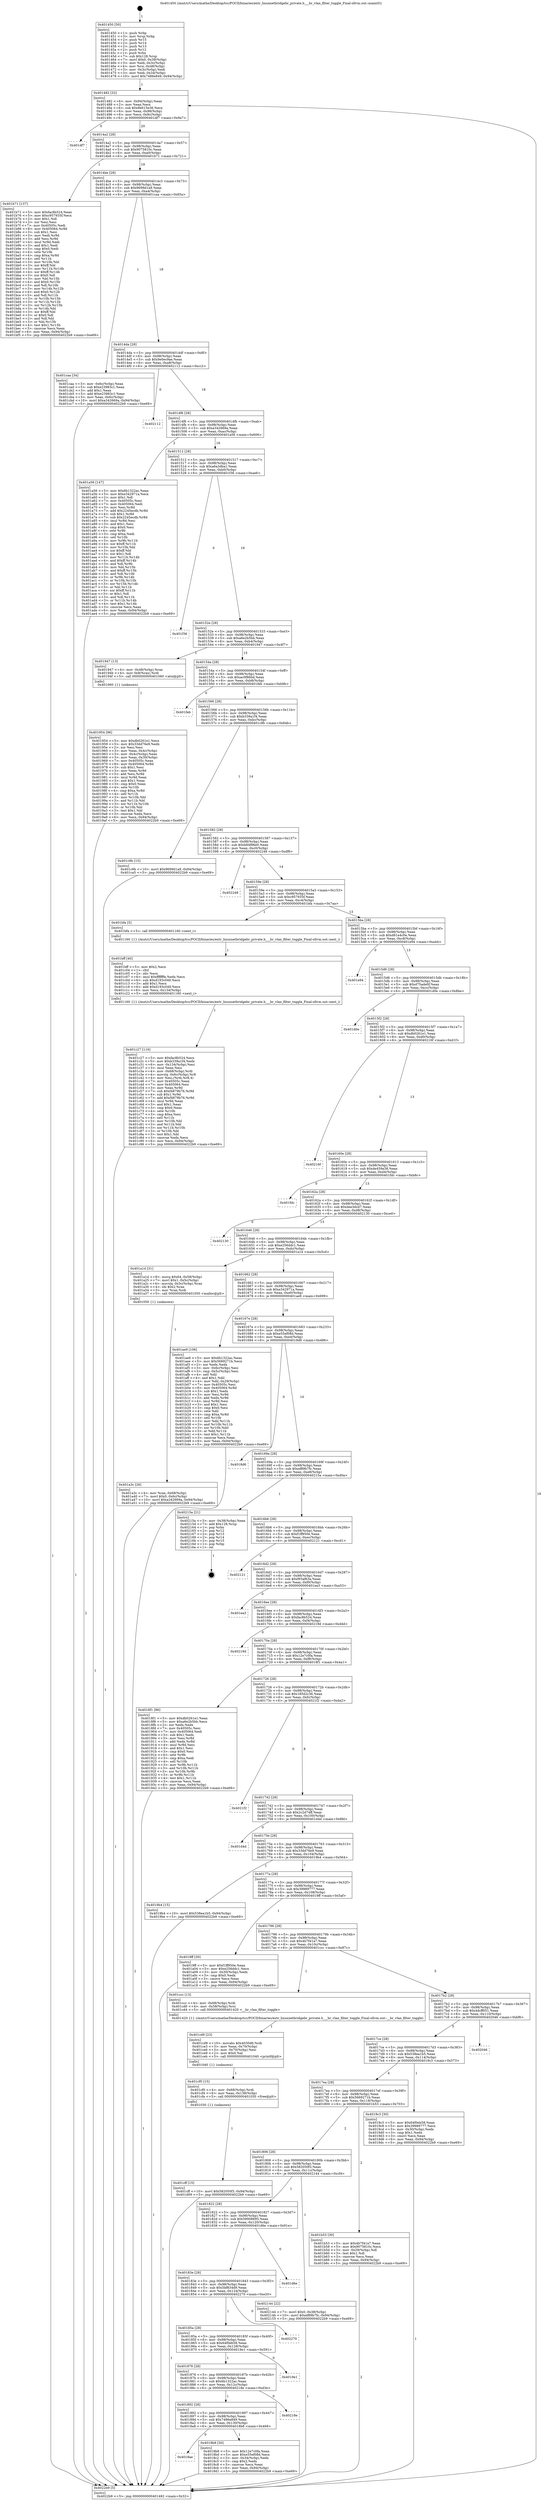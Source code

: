 digraph "0x401450" {
  label = "0x401450 (/mnt/c/Users/mathe/Desktop/tcc/POCII/binaries/extr_linuxnetbridgebr_private.h___br_vlan_filter_toggle_Final-ollvm.out::main(0))"
  labelloc = "t"
  node[shape=record]

  Entry [label="",width=0.3,height=0.3,shape=circle,fillcolor=black,style=filled]
  "0x401482" [label="{
     0x401482 [32]\l
     | [instrs]\l
     &nbsp;&nbsp;0x401482 \<+6\>: mov -0x94(%rbp),%eax\l
     &nbsp;&nbsp;0x401488 \<+2\>: mov %eax,%ecx\l
     &nbsp;&nbsp;0x40148a \<+6\>: sub $0x8b615e36,%ecx\l
     &nbsp;&nbsp;0x401490 \<+6\>: mov %eax,-0x98(%rbp)\l
     &nbsp;&nbsp;0x401496 \<+6\>: mov %ecx,-0x9c(%rbp)\l
     &nbsp;&nbsp;0x40149c \<+6\>: je 0000000000401df7 \<main+0x9a7\>\l
  }"]
  "0x401df7" [label="{
     0x401df7\l
  }", style=dashed]
  "0x4014a2" [label="{
     0x4014a2 [28]\l
     | [instrs]\l
     &nbsp;&nbsp;0x4014a2 \<+5\>: jmp 00000000004014a7 \<main+0x57\>\l
     &nbsp;&nbsp;0x4014a7 \<+6\>: mov -0x98(%rbp),%eax\l
     &nbsp;&nbsp;0x4014ad \<+5\>: sub $0x9075810c,%eax\l
     &nbsp;&nbsp;0x4014b2 \<+6\>: mov %eax,-0xa0(%rbp)\l
     &nbsp;&nbsp;0x4014b8 \<+6\>: je 0000000000401b71 \<main+0x721\>\l
  }"]
  Exit [label="",width=0.3,height=0.3,shape=circle,fillcolor=black,style=filled,peripheries=2]
  "0x401b71" [label="{
     0x401b71 [137]\l
     | [instrs]\l
     &nbsp;&nbsp;0x401b71 \<+5\>: mov $0xfac8b524,%eax\l
     &nbsp;&nbsp;0x401b76 \<+5\>: mov $0xc957935f,%ecx\l
     &nbsp;&nbsp;0x401b7b \<+2\>: mov $0x1,%dl\l
     &nbsp;&nbsp;0x401b7d \<+2\>: xor %esi,%esi\l
     &nbsp;&nbsp;0x401b7f \<+7\>: mov 0x40505c,%edi\l
     &nbsp;&nbsp;0x401b86 \<+8\>: mov 0x405064,%r8d\l
     &nbsp;&nbsp;0x401b8e \<+3\>: sub $0x1,%esi\l
     &nbsp;&nbsp;0x401b91 \<+3\>: mov %edi,%r9d\l
     &nbsp;&nbsp;0x401b94 \<+3\>: add %esi,%r9d\l
     &nbsp;&nbsp;0x401b97 \<+4\>: imul %r9d,%edi\l
     &nbsp;&nbsp;0x401b9b \<+3\>: and $0x1,%edi\l
     &nbsp;&nbsp;0x401b9e \<+3\>: cmp $0x0,%edi\l
     &nbsp;&nbsp;0x401ba1 \<+4\>: sete %r10b\l
     &nbsp;&nbsp;0x401ba5 \<+4\>: cmp $0xa,%r8d\l
     &nbsp;&nbsp;0x401ba9 \<+4\>: setl %r11b\l
     &nbsp;&nbsp;0x401bad \<+3\>: mov %r10b,%bl\l
     &nbsp;&nbsp;0x401bb0 \<+3\>: xor $0xff,%bl\l
     &nbsp;&nbsp;0x401bb3 \<+3\>: mov %r11b,%r14b\l
     &nbsp;&nbsp;0x401bb6 \<+4\>: xor $0xff,%r14b\l
     &nbsp;&nbsp;0x401bba \<+3\>: xor $0x0,%dl\l
     &nbsp;&nbsp;0x401bbd \<+3\>: mov %bl,%r15b\l
     &nbsp;&nbsp;0x401bc0 \<+4\>: and $0x0,%r15b\l
     &nbsp;&nbsp;0x401bc4 \<+3\>: and %dl,%r10b\l
     &nbsp;&nbsp;0x401bc7 \<+3\>: mov %r14b,%r12b\l
     &nbsp;&nbsp;0x401bca \<+4\>: and $0x0,%r12b\l
     &nbsp;&nbsp;0x401bce \<+3\>: and %dl,%r11b\l
     &nbsp;&nbsp;0x401bd1 \<+3\>: or %r10b,%r15b\l
     &nbsp;&nbsp;0x401bd4 \<+3\>: or %r11b,%r12b\l
     &nbsp;&nbsp;0x401bd7 \<+3\>: xor %r12b,%r15b\l
     &nbsp;&nbsp;0x401bda \<+3\>: or %r14b,%bl\l
     &nbsp;&nbsp;0x401bdd \<+3\>: xor $0xff,%bl\l
     &nbsp;&nbsp;0x401be0 \<+3\>: or $0x0,%dl\l
     &nbsp;&nbsp;0x401be3 \<+2\>: and %dl,%bl\l
     &nbsp;&nbsp;0x401be5 \<+3\>: or %bl,%r15b\l
     &nbsp;&nbsp;0x401be8 \<+4\>: test $0x1,%r15b\l
     &nbsp;&nbsp;0x401bec \<+3\>: cmovne %ecx,%eax\l
     &nbsp;&nbsp;0x401bef \<+6\>: mov %eax,-0x94(%rbp)\l
     &nbsp;&nbsp;0x401bf5 \<+5\>: jmp 00000000004022b9 \<main+0xe69\>\l
  }"]
  "0x4014be" [label="{
     0x4014be [28]\l
     | [instrs]\l
     &nbsp;&nbsp;0x4014be \<+5\>: jmp 00000000004014c3 \<main+0x73\>\l
     &nbsp;&nbsp;0x4014c3 \<+6\>: mov -0x98(%rbp),%eax\l
     &nbsp;&nbsp;0x4014c9 \<+5\>: sub $0x9699d1a9,%eax\l
     &nbsp;&nbsp;0x4014ce \<+6\>: mov %eax,-0xa4(%rbp)\l
     &nbsp;&nbsp;0x4014d4 \<+6\>: je 0000000000401caa \<main+0x85a\>\l
  }"]
  "0x401cff" [label="{
     0x401cff [15]\l
     | [instrs]\l
     &nbsp;&nbsp;0x401cff \<+10\>: movl $0x582050f3,-0x94(%rbp)\l
     &nbsp;&nbsp;0x401d09 \<+5\>: jmp 00000000004022b9 \<main+0xe69\>\l
  }"]
  "0x401caa" [label="{
     0x401caa [34]\l
     | [instrs]\l
     &nbsp;&nbsp;0x401caa \<+3\>: mov -0x6c(%rbp),%eax\l
     &nbsp;&nbsp;0x401cad \<+5\>: sub $0xe23983c1,%eax\l
     &nbsp;&nbsp;0x401cb2 \<+3\>: add $0x1,%eax\l
     &nbsp;&nbsp;0x401cb5 \<+5\>: add $0xe23983c1,%eax\l
     &nbsp;&nbsp;0x401cba \<+3\>: mov %eax,-0x6c(%rbp)\l
     &nbsp;&nbsp;0x401cbd \<+10\>: movl $0xa342669a,-0x94(%rbp)\l
     &nbsp;&nbsp;0x401cc7 \<+5\>: jmp 00000000004022b9 \<main+0xe69\>\l
  }"]
  "0x4014da" [label="{
     0x4014da [28]\l
     | [instrs]\l
     &nbsp;&nbsp;0x4014da \<+5\>: jmp 00000000004014df \<main+0x8f\>\l
     &nbsp;&nbsp;0x4014df \<+6\>: mov -0x98(%rbp),%eax\l
     &nbsp;&nbsp;0x4014e5 \<+5\>: sub $0x9e0ec9ae,%eax\l
     &nbsp;&nbsp;0x4014ea \<+6\>: mov %eax,-0xa8(%rbp)\l
     &nbsp;&nbsp;0x4014f0 \<+6\>: je 0000000000402112 \<main+0xcc2\>\l
  }"]
  "0x401cf0" [label="{
     0x401cf0 [15]\l
     | [instrs]\l
     &nbsp;&nbsp;0x401cf0 \<+4\>: mov -0x68(%rbp),%rdi\l
     &nbsp;&nbsp;0x401cf4 \<+6\>: mov %eax,-0x138(%rbp)\l
     &nbsp;&nbsp;0x401cfa \<+5\>: call 0000000000401030 \<free@plt\>\l
     | [calls]\l
     &nbsp;&nbsp;0x401030 \{1\} (unknown)\l
  }"]
  "0x402112" [label="{
     0x402112\l
  }", style=dashed]
  "0x4014f6" [label="{
     0x4014f6 [28]\l
     | [instrs]\l
     &nbsp;&nbsp;0x4014f6 \<+5\>: jmp 00000000004014fb \<main+0xab\>\l
     &nbsp;&nbsp;0x4014fb \<+6\>: mov -0x98(%rbp),%eax\l
     &nbsp;&nbsp;0x401501 \<+5\>: sub $0xa342669a,%eax\l
     &nbsp;&nbsp;0x401506 \<+6\>: mov %eax,-0xac(%rbp)\l
     &nbsp;&nbsp;0x40150c \<+6\>: je 0000000000401a56 \<main+0x606\>\l
  }"]
  "0x401cd9" [label="{
     0x401cd9 [23]\l
     | [instrs]\l
     &nbsp;&nbsp;0x401cd9 \<+10\>: movabs $0x4030d6,%rdi\l
     &nbsp;&nbsp;0x401ce3 \<+3\>: mov %eax,-0x70(%rbp)\l
     &nbsp;&nbsp;0x401ce6 \<+3\>: mov -0x70(%rbp),%esi\l
     &nbsp;&nbsp;0x401ce9 \<+2\>: mov $0x0,%al\l
     &nbsp;&nbsp;0x401ceb \<+5\>: call 0000000000401040 \<printf@plt\>\l
     | [calls]\l
     &nbsp;&nbsp;0x401040 \{1\} (unknown)\l
  }"]
  "0x401a56" [label="{
     0x401a56 [147]\l
     | [instrs]\l
     &nbsp;&nbsp;0x401a56 \<+5\>: mov $0x6b1322ac,%eax\l
     &nbsp;&nbsp;0x401a5b \<+5\>: mov $0xe342971a,%ecx\l
     &nbsp;&nbsp;0x401a60 \<+2\>: mov $0x1,%dl\l
     &nbsp;&nbsp;0x401a62 \<+7\>: mov 0x40505c,%esi\l
     &nbsp;&nbsp;0x401a69 \<+7\>: mov 0x405064,%edi\l
     &nbsp;&nbsp;0x401a70 \<+3\>: mov %esi,%r8d\l
     &nbsp;&nbsp;0x401a73 \<+7\>: add $0x2245ecdb,%r8d\l
     &nbsp;&nbsp;0x401a7a \<+4\>: sub $0x1,%r8d\l
     &nbsp;&nbsp;0x401a7e \<+7\>: sub $0x2245ecdb,%r8d\l
     &nbsp;&nbsp;0x401a85 \<+4\>: imul %r8d,%esi\l
     &nbsp;&nbsp;0x401a89 \<+3\>: and $0x1,%esi\l
     &nbsp;&nbsp;0x401a8c \<+3\>: cmp $0x0,%esi\l
     &nbsp;&nbsp;0x401a8f \<+4\>: sete %r9b\l
     &nbsp;&nbsp;0x401a93 \<+3\>: cmp $0xa,%edi\l
     &nbsp;&nbsp;0x401a96 \<+4\>: setl %r10b\l
     &nbsp;&nbsp;0x401a9a \<+3\>: mov %r9b,%r11b\l
     &nbsp;&nbsp;0x401a9d \<+4\>: xor $0xff,%r11b\l
     &nbsp;&nbsp;0x401aa1 \<+3\>: mov %r10b,%bl\l
     &nbsp;&nbsp;0x401aa4 \<+3\>: xor $0xff,%bl\l
     &nbsp;&nbsp;0x401aa7 \<+3\>: xor $0x1,%dl\l
     &nbsp;&nbsp;0x401aaa \<+3\>: mov %r11b,%r14b\l
     &nbsp;&nbsp;0x401aad \<+4\>: and $0xff,%r14b\l
     &nbsp;&nbsp;0x401ab1 \<+3\>: and %dl,%r9b\l
     &nbsp;&nbsp;0x401ab4 \<+3\>: mov %bl,%r15b\l
     &nbsp;&nbsp;0x401ab7 \<+4\>: and $0xff,%r15b\l
     &nbsp;&nbsp;0x401abb \<+3\>: and %dl,%r10b\l
     &nbsp;&nbsp;0x401abe \<+3\>: or %r9b,%r14b\l
     &nbsp;&nbsp;0x401ac1 \<+3\>: or %r10b,%r15b\l
     &nbsp;&nbsp;0x401ac4 \<+3\>: xor %r15b,%r14b\l
     &nbsp;&nbsp;0x401ac7 \<+3\>: or %bl,%r11b\l
     &nbsp;&nbsp;0x401aca \<+4\>: xor $0xff,%r11b\l
     &nbsp;&nbsp;0x401ace \<+3\>: or $0x1,%dl\l
     &nbsp;&nbsp;0x401ad1 \<+3\>: and %dl,%r11b\l
     &nbsp;&nbsp;0x401ad4 \<+3\>: or %r11b,%r14b\l
     &nbsp;&nbsp;0x401ad7 \<+4\>: test $0x1,%r14b\l
     &nbsp;&nbsp;0x401adb \<+3\>: cmovne %ecx,%eax\l
     &nbsp;&nbsp;0x401ade \<+6\>: mov %eax,-0x94(%rbp)\l
     &nbsp;&nbsp;0x401ae4 \<+5\>: jmp 00000000004022b9 \<main+0xe69\>\l
  }"]
  "0x401512" [label="{
     0x401512 [28]\l
     | [instrs]\l
     &nbsp;&nbsp;0x401512 \<+5\>: jmp 0000000000401517 \<main+0xc7\>\l
     &nbsp;&nbsp;0x401517 \<+6\>: mov -0x98(%rbp),%eax\l
     &nbsp;&nbsp;0x40151d \<+5\>: sub $0xa6a3dba1,%eax\l
     &nbsp;&nbsp;0x401522 \<+6\>: mov %eax,-0xb0(%rbp)\l
     &nbsp;&nbsp;0x401528 \<+6\>: je 0000000000401f36 \<main+0xae6\>\l
  }"]
  "0x401c27" [label="{
     0x401c27 [116]\l
     | [instrs]\l
     &nbsp;&nbsp;0x401c27 \<+5\>: mov $0xfac8b524,%ecx\l
     &nbsp;&nbsp;0x401c2c \<+5\>: mov $0xb339a1f4,%edx\l
     &nbsp;&nbsp;0x401c31 \<+6\>: mov -0x134(%rbp),%esi\l
     &nbsp;&nbsp;0x401c37 \<+3\>: imul %eax,%esi\l
     &nbsp;&nbsp;0x401c3a \<+4\>: mov -0x68(%rbp),%rdi\l
     &nbsp;&nbsp;0x401c3e \<+4\>: movslq -0x6c(%rbp),%r8\l
     &nbsp;&nbsp;0x401c42 \<+4\>: mov %esi,(%rdi,%r8,4)\l
     &nbsp;&nbsp;0x401c46 \<+7\>: mov 0x40505c,%eax\l
     &nbsp;&nbsp;0x401c4d \<+7\>: mov 0x405064,%esi\l
     &nbsp;&nbsp;0x401c54 \<+3\>: mov %eax,%r9d\l
     &nbsp;&nbsp;0x401c57 \<+7\>: sub $0xf4879b76,%r9d\l
     &nbsp;&nbsp;0x401c5e \<+4\>: sub $0x1,%r9d\l
     &nbsp;&nbsp;0x401c62 \<+7\>: add $0xf4879b76,%r9d\l
     &nbsp;&nbsp;0x401c69 \<+4\>: imul %r9d,%eax\l
     &nbsp;&nbsp;0x401c6d \<+3\>: and $0x1,%eax\l
     &nbsp;&nbsp;0x401c70 \<+3\>: cmp $0x0,%eax\l
     &nbsp;&nbsp;0x401c73 \<+4\>: sete %r10b\l
     &nbsp;&nbsp;0x401c77 \<+3\>: cmp $0xa,%esi\l
     &nbsp;&nbsp;0x401c7a \<+4\>: setl %r11b\l
     &nbsp;&nbsp;0x401c7e \<+3\>: mov %r10b,%bl\l
     &nbsp;&nbsp;0x401c81 \<+3\>: and %r11b,%bl\l
     &nbsp;&nbsp;0x401c84 \<+3\>: xor %r11b,%r10b\l
     &nbsp;&nbsp;0x401c87 \<+3\>: or %r10b,%bl\l
     &nbsp;&nbsp;0x401c8a \<+3\>: test $0x1,%bl\l
     &nbsp;&nbsp;0x401c8d \<+3\>: cmovne %edx,%ecx\l
     &nbsp;&nbsp;0x401c90 \<+6\>: mov %ecx,-0x94(%rbp)\l
     &nbsp;&nbsp;0x401c96 \<+5\>: jmp 00000000004022b9 \<main+0xe69\>\l
  }"]
  "0x401f36" [label="{
     0x401f36\l
  }", style=dashed]
  "0x40152e" [label="{
     0x40152e [28]\l
     | [instrs]\l
     &nbsp;&nbsp;0x40152e \<+5\>: jmp 0000000000401533 \<main+0xe3\>\l
     &nbsp;&nbsp;0x401533 \<+6\>: mov -0x98(%rbp),%eax\l
     &nbsp;&nbsp;0x401539 \<+5\>: sub $0xa6e2b5bb,%eax\l
     &nbsp;&nbsp;0x40153e \<+6\>: mov %eax,-0xb4(%rbp)\l
     &nbsp;&nbsp;0x401544 \<+6\>: je 0000000000401947 \<main+0x4f7\>\l
  }"]
  "0x401bff" [label="{
     0x401bff [40]\l
     | [instrs]\l
     &nbsp;&nbsp;0x401bff \<+5\>: mov $0x2,%ecx\l
     &nbsp;&nbsp;0x401c04 \<+1\>: cltd\l
     &nbsp;&nbsp;0x401c05 \<+2\>: idiv %ecx\l
     &nbsp;&nbsp;0x401c07 \<+6\>: imul $0xfffffffe,%edx,%ecx\l
     &nbsp;&nbsp;0x401c0d \<+6\>: sub $0xd193c049,%ecx\l
     &nbsp;&nbsp;0x401c13 \<+3\>: add $0x1,%ecx\l
     &nbsp;&nbsp;0x401c16 \<+6\>: add $0xd193c049,%ecx\l
     &nbsp;&nbsp;0x401c1c \<+6\>: mov %ecx,-0x134(%rbp)\l
     &nbsp;&nbsp;0x401c22 \<+5\>: call 0000000000401160 \<next_i\>\l
     | [calls]\l
     &nbsp;&nbsp;0x401160 \{1\} (/mnt/c/Users/mathe/Desktop/tcc/POCII/binaries/extr_linuxnetbridgebr_private.h___br_vlan_filter_toggle_Final-ollvm.out::next_i)\l
  }"]
  "0x401947" [label="{
     0x401947 [13]\l
     | [instrs]\l
     &nbsp;&nbsp;0x401947 \<+4\>: mov -0x48(%rbp),%rax\l
     &nbsp;&nbsp;0x40194b \<+4\>: mov 0x8(%rax),%rdi\l
     &nbsp;&nbsp;0x40194f \<+5\>: call 0000000000401060 \<atoi@plt\>\l
     | [calls]\l
     &nbsp;&nbsp;0x401060 \{1\} (unknown)\l
  }"]
  "0x40154a" [label="{
     0x40154a [28]\l
     | [instrs]\l
     &nbsp;&nbsp;0x40154a \<+5\>: jmp 000000000040154f \<main+0xff\>\l
     &nbsp;&nbsp;0x40154f \<+6\>: mov -0x98(%rbp),%eax\l
     &nbsp;&nbsp;0x401555 \<+5\>: sub $0xac0f86bd,%eax\l
     &nbsp;&nbsp;0x40155a \<+6\>: mov %eax,-0xb8(%rbp)\l
     &nbsp;&nbsp;0x401560 \<+6\>: je 0000000000401feb \<main+0xb9b\>\l
  }"]
  "0x401a3c" [label="{
     0x401a3c [26]\l
     | [instrs]\l
     &nbsp;&nbsp;0x401a3c \<+4\>: mov %rax,-0x68(%rbp)\l
     &nbsp;&nbsp;0x401a40 \<+7\>: movl $0x0,-0x6c(%rbp)\l
     &nbsp;&nbsp;0x401a47 \<+10\>: movl $0xa342669a,-0x94(%rbp)\l
     &nbsp;&nbsp;0x401a51 \<+5\>: jmp 00000000004022b9 \<main+0xe69\>\l
  }"]
  "0x401feb" [label="{
     0x401feb\l
  }", style=dashed]
  "0x401566" [label="{
     0x401566 [28]\l
     | [instrs]\l
     &nbsp;&nbsp;0x401566 \<+5\>: jmp 000000000040156b \<main+0x11b\>\l
     &nbsp;&nbsp;0x40156b \<+6\>: mov -0x98(%rbp),%eax\l
     &nbsp;&nbsp;0x401571 \<+5\>: sub $0xb339a1f4,%eax\l
     &nbsp;&nbsp;0x401576 \<+6\>: mov %eax,-0xbc(%rbp)\l
     &nbsp;&nbsp;0x40157c \<+6\>: je 0000000000401c9b \<main+0x84b\>\l
  }"]
  "0x401954" [label="{
     0x401954 [96]\l
     | [instrs]\l
     &nbsp;&nbsp;0x401954 \<+5\>: mov $0xdb0261e1,%ecx\l
     &nbsp;&nbsp;0x401959 \<+5\>: mov $0x33dd76e9,%edx\l
     &nbsp;&nbsp;0x40195e \<+2\>: xor %esi,%esi\l
     &nbsp;&nbsp;0x401960 \<+3\>: mov %eax,-0x4c(%rbp)\l
     &nbsp;&nbsp;0x401963 \<+3\>: mov -0x4c(%rbp),%eax\l
     &nbsp;&nbsp;0x401966 \<+3\>: mov %eax,-0x30(%rbp)\l
     &nbsp;&nbsp;0x401969 \<+7\>: mov 0x40505c,%eax\l
     &nbsp;&nbsp;0x401970 \<+8\>: mov 0x405064,%r8d\l
     &nbsp;&nbsp;0x401978 \<+3\>: sub $0x1,%esi\l
     &nbsp;&nbsp;0x40197b \<+3\>: mov %eax,%r9d\l
     &nbsp;&nbsp;0x40197e \<+3\>: add %esi,%r9d\l
     &nbsp;&nbsp;0x401981 \<+4\>: imul %r9d,%eax\l
     &nbsp;&nbsp;0x401985 \<+3\>: and $0x1,%eax\l
     &nbsp;&nbsp;0x401988 \<+3\>: cmp $0x0,%eax\l
     &nbsp;&nbsp;0x40198b \<+4\>: sete %r10b\l
     &nbsp;&nbsp;0x40198f \<+4\>: cmp $0xa,%r8d\l
     &nbsp;&nbsp;0x401993 \<+4\>: setl %r11b\l
     &nbsp;&nbsp;0x401997 \<+3\>: mov %r10b,%bl\l
     &nbsp;&nbsp;0x40199a \<+3\>: and %r11b,%bl\l
     &nbsp;&nbsp;0x40199d \<+3\>: xor %r11b,%r10b\l
     &nbsp;&nbsp;0x4019a0 \<+3\>: or %r10b,%bl\l
     &nbsp;&nbsp;0x4019a3 \<+3\>: test $0x1,%bl\l
     &nbsp;&nbsp;0x4019a6 \<+3\>: cmovne %edx,%ecx\l
     &nbsp;&nbsp;0x4019a9 \<+6\>: mov %ecx,-0x94(%rbp)\l
     &nbsp;&nbsp;0x4019af \<+5\>: jmp 00000000004022b9 \<main+0xe69\>\l
  }"]
  "0x401c9b" [label="{
     0x401c9b [15]\l
     | [instrs]\l
     &nbsp;&nbsp;0x401c9b \<+10\>: movl $0x9699d1a9,-0x94(%rbp)\l
     &nbsp;&nbsp;0x401ca5 \<+5\>: jmp 00000000004022b9 \<main+0xe69\>\l
  }"]
  "0x401582" [label="{
     0x401582 [28]\l
     | [instrs]\l
     &nbsp;&nbsp;0x401582 \<+5\>: jmp 0000000000401587 \<main+0x137\>\l
     &nbsp;&nbsp;0x401587 \<+6\>: mov -0x98(%rbp),%eax\l
     &nbsp;&nbsp;0x40158d \<+5\>: sub $0xb84f96e0,%eax\l
     &nbsp;&nbsp;0x401592 \<+6\>: mov %eax,-0xc0(%rbp)\l
     &nbsp;&nbsp;0x401598 \<+6\>: je 0000000000402248 \<main+0xdf8\>\l
  }"]
  "0x401450" [label="{
     0x401450 [50]\l
     | [instrs]\l
     &nbsp;&nbsp;0x401450 \<+1\>: push %rbp\l
     &nbsp;&nbsp;0x401451 \<+3\>: mov %rsp,%rbp\l
     &nbsp;&nbsp;0x401454 \<+2\>: push %r15\l
     &nbsp;&nbsp;0x401456 \<+2\>: push %r14\l
     &nbsp;&nbsp;0x401458 \<+2\>: push %r13\l
     &nbsp;&nbsp;0x40145a \<+2\>: push %r12\l
     &nbsp;&nbsp;0x40145c \<+1\>: push %rbx\l
     &nbsp;&nbsp;0x40145d \<+7\>: sub $0x128,%rsp\l
     &nbsp;&nbsp;0x401464 \<+7\>: movl $0x0,-0x38(%rbp)\l
     &nbsp;&nbsp;0x40146b \<+3\>: mov %edi,-0x3c(%rbp)\l
     &nbsp;&nbsp;0x40146e \<+4\>: mov %rsi,-0x48(%rbp)\l
     &nbsp;&nbsp;0x401472 \<+3\>: mov -0x3c(%rbp),%edi\l
     &nbsp;&nbsp;0x401475 \<+3\>: mov %edi,-0x34(%rbp)\l
     &nbsp;&nbsp;0x401478 \<+10\>: movl $0x7486e849,-0x94(%rbp)\l
  }"]
  "0x402248" [label="{
     0x402248\l
  }", style=dashed]
  "0x40159e" [label="{
     0x40159e [28]\l
     | [instrs]\l
     &nbsp;&nbsp;0x40159e \<+5\>: jmp 00000000004015a3 \<main+0x153\>\l
     &nbsp;&nbsp;0x4015a3 \<+6\>: mov -0x98(%rbp),%eax\l
     &nbsp;&nbsp;0x4015a9 \<+5\>: sub $0xc957935f,%eax\l
     &nbsp;&nbsp;0x4015ae \<+6\>: mov %eax,-0xc4(%rbp)\l
     &nbsp;&nbsp;0x4015b4 \<+6\>: je 0000000000401bfa \<main+0x7aa\>\l
  }"]
  "0x4022b9" [label="{
     0x4022b9 [5]\l
     | [instrs]\l
     &nbsp;&nbsp;0x4022b9 \<+5\>: jmp 0000000000401482 \<main+0x32\>\l
  }"]
  "0x401bfa" [label="{
     0x401bfa [5]\l
     | [instrs]\l
     &nbsp;&nbsp;0x401bfa \<+5\>: call 0000000000401160 \<next_i\>\l
     | [calls]\l
     &nbsp;&nbsp;0x401160 \{1\} (/mnt/c/Users/mathe/Desktop/tcc/POCII/binaries/extr_linuxnetbridgebr_private.h___br_vlan_filter_toggle_Final-ollvm.out::next_i)\l
  }"]
  "0x4015ba" [label="{
     0x4015ba [28]\l
     | [instrs]\l
     &nbsp;&nbsp;0x4015ba \<+5\>: jmp 00000000004015bf \<main+0x16f\>\l
     &nbsp;&nbsp;0x4015bf \<+6\>: mov -0x98(%rbp),%eax\l
     &nbsp;&nbsp;0x4015c5 \<+5\>: sub $0xd61e4c0e,%eax\l
     &nbsp;&nbsp;0x4015ca \<+6\>: mov %eax,-0xc8(%rbp)\l
     &nbsp;&nbsp;0x4015d0 \<+6\>: je 0000000000401e94 \<main+0xa44\>\l
  }"]
  "0x4018ae" [label="{
     0x4018ae\l
  }", style=dashed]
  "0x401e94" [label="{
     0x401e94\l
  }", style=dashed]
  "0x4015d6" [label="{
     0x4015d6 [28]\l
     | [instrs]\l
     &nbsp;&nbsp;0x4015d6 \<+5\>: jmp 00000000004015db \<main+0x18b\>\l
     &nbsp;&nbsp;0x4015db \<+6\>: mov -0x98(%rbp),%eax\l
     &nbsp;&nbsp;0x4015e1 \<+5\>: sub $0xd75ade0f,%eax\l
     &nbsp;&nbsp;0x4015e6 \<+6\>: mov %eax,-0xcc(%rbp)\l
     &nbsp;&nbsp;0x4015ec \<+6\>: je 0000000000401d0e \<main+0x8be\>\l
  }"]
  "0x4018b8" [label="{
     0x4018b8 [30]\l
     | [instrs]\l
     &nbsp;&nbsp;0x4018b8 \<+5\>: mov $0x12e7c0fa,%eax\l
     &nbsp;&nbsp;0x4018bd \<+5\>: mov $0xe55ef08d,%ecx\l
     &nbsp;&nbsp;0x4018c2 \<+3\>: mov -0x34(%rbp),%edx\l
     &nbsp;&nbsp;0x4018c5 \<+3\>: cmp $0x2,%edx\l
     &nbsp;&nbsp;0x4018c8 \<+3\>: cmovne %ecx,%eax\l
     &nbsp;&nbsp;0x4018cb \<+6\>: mov %eax,-0x94(%rbp)\l
     &nbsp;&nbsp;0x4018d1 \<+5\>: jmp 00000000004022b9 \<main+0xe69\>\l
  }"]
  "0x401d0e" [label="{
     0x401d0e\l
  }", style=dashed]
  "0x4015f2" [label="{
     0x4015f2 [28]\l
     | [instrs]\l
     &nbsp;&nbsp;0x4015f2 \<+5\>: jmp 00000000004015f7 \<main+0x1a7\>\l
     &nbsp;&nbsp;0x4015f7 \<+6\>: mov -0x98(%rbp),%eax\l
     &nbsp;&nbsp;0x4015fd \<+5\>: sub $0xdb0261e1,%eax\l
     &nbsp;&nbsp;0x401602 \<+6\>: mov %eax,-0xd0(%rbp)\l
     &nbsp;&nbsp;0x401608 \<+6\>: je 000000000040216f \<main+0xd1f\>\l
  }"]
  "0x401892" [label="{
     0x401892 [28]\l
     | [instrs]\l
     &nbsp;&nbsp;0x401892 \<+5\>: jmp 0000000000401897 \<main+0x447\>\l
     &nbsp;&nbsp;0x401897 \<+6\>: mov -0x98(%rbp),%eax\l
     &nbsp;&nbsp;0x40189d \<+5\>: sub $0x7486e849,%eax\l
     &nbsp;&nbsp;0x4018a2 \<+6\>: mov %eax,-0x130(%rbp)\l
     &nbsp;&nbsp;0x4018a8 \<+6\>: je 00000000004018b8 \<main+0x468\>\l
  }"]
  "0x40216f" [label="{
     0x40216f\l
  }", style=dashed]
  "0x40160e" [label="{
     0x40160e [28]\l
     | [instrs]\l
     &nbsp;&nbsp;0x40160e \<+5\>: jmp 0000000000401613 \<main+0x1c3\>\l
     &nbsp;&nbsp;0x401613 \<+6\>: mov -0x98(%rbp),%eax\l
     &nbsp;&nbsp;0x401619 \<+5\>: sub $0xde459a38,%eax\l
     &nbsp;&nbsp;0x40161e \<+6\>: mov %eax,-0xd4(%rbp)\l
     &nbsp;&nbsp;0x401624 \<+6\>: je 0000000000401fdc \<main+0xb8c\>\l
  }"]
  "0x40218e" [label="{
     0x40218e\l
  }", style=dashed]
  "0x401fdc" [label="{
     0x401fdc\l
  }", style=dashed]
  "0x40162a" [label="{
     0x40162a [28]\l
     | [instrs]\l
     &nbsp;&nbsp;0x40162a \<+5\>: jmp 000000000040162f \<main+0x1df\>\l
     &nbsp;&nbsp;0x40162f \<+6\>: mov -0x98(%rbp),%eax\l
     &nbsp;&nbsp;0x401635 \<+5\>: sub $0xdee3dcd7,%eax\l
     &nbsp;&nbsp;0x40163a \<+6\>: mov %eax,-0xd8(%rbp)\l
     &nbsp;&nbsp;0x401640 \<+6\>: je 0000000000402130 \<main+0xce0\>\l
  }"]
  "0x401876" [label="{
     0x401876 [28]\l
     | [instrs]\l
     &nbsp;&nbsp;0x401876 \<+5\>: jmp 000000000040187b \<main+0x42b\>\l
     &nbsp;&nbsp;0x40187b \<+6\>: mov -0x98(%rbp),%eax\l
     &nbsp;&nbsp;0x401881 \<+5\>: sub $0x6b1322ac,%eax\l
     &nbsp;&nbsp;0x401886 \<+6\>: mov %eax,-0x12c(%rbp)\l
     &nbsp;&nbsp;0x40188c \<+6\>: je 000000000040218e \<main+0xd3e\>\l
  }"]
  "0x402130" [label="{
     0x402130\l
  }", style=dashed]
  "0x401646" [label="{
     0x401646 [28]\l
     | [instrs]\l
     &nbsp;&nbsp;0x401646 \<+5\>: jmp 000000000040164b \<main+0x1fb\>\l
     &nbsp;&nbsp;0x40164b \<+6\>: mov -0x98(%rbp),%eax\l
     &nbsp;&nbsp;0x401651 \<+5\>: sub $0xe256ddc1,%eax\l
     &nbsp;&nbsp;0x401656 \<+6\>: mov %eax,-0xdc(%rbp)\l
     &nbsp;&nbsp;0x40165c \<+6\>: je 0000000000401a1d \<main+0x5cd\>\l
  }"]
  "0x4019e1" [label="{
     0x4019e1\l
  }", style=dashed]
  "0x401a1d" [label="{
     0x401a1d [31]\l
     | [instrs]\l
     &nbsp;&nbsp;0x401a1d \<+8\>: movq $0x64,-0x58(%rbp)\l
     &nbsp;&nbsp;0x401a25 \<+7\>: movl $0x1,-0x5c(%rbp)\l
     &nbsp;&nbsp;0x401a2c \<+4\>: movslq -0x5c(%rbp),%rax\l
     &nbsp;&nbsp;0x401a30 \<+4\>: shl $0x2,%rax\l
     &nbsp;&nbsp;0x401a34 \<+3\>: mov %rax,%rdi\l
     &nbsp;&nbsp;0x401a37 \<+5\>: call 0000000000401050 \<malloc@plt\>\l
     | [calls]\l
     &nbsp;&nbsp;0x401050 \{1\} (unknown)\l
  }"]
  "0x401662" [label="{
     0x401662 [28]\l
     | [instrs]\l
     &nbsp;&nbsp;0x401662 \<+5\>: jmp 0000000000401667 \<main+0x217\>\l
     &nbsp;&nbsp;0x401667 \<+6\>: mov -0x98(%rbp),%eax\l
     &nbsp;&nbsp;0x40166d \<+5\>: sub $0xe342971a,%eax\l
     &nbsp;&nbsp;0x401672 \<+6\>: mov %eax,-0xe0(%rbp)\l
     &nbsp;&nbsp;0x401678 \<+6\>: je 0000000000401ae9 \<main+0x699\>\l
  }"]
  "0x40185a" [label="{
     0x40185a [28]\l
     | [instrs]\l
     &nbsp;&nbsp;0x40185a \<+5\>: jmp 000000000040185f \<main+0x40f\>\l
     &nbsp;&nbsp;0x40185f \<+6\>: mov -0x98(%rbp),%eax\l
     &nbsp;&nbsp;0x401865 \<+5\>: sub $0x64f0eb58,%eax\l
     &nbsp;&nbsp;0x40186a \<+6\>: mov %eax,-0x128(%rbp)\l
     &nbsp;&nbsp;0x401870 \<+6\>: je 00000000004019e1 \<main+0x591\>\l
  }"]
  "0x401ae9" [label="{
     0x401ae9 [106]\l
     | [instrs]\l
     &nbsp;&nbsp;0x401ae9 \<+5\>: mov $0x6b1322ac,%eax\l
     &nbsp;&nbsp;0x401aee \<+5\>: mov $0x5669271b,%ecx\l
     &nbsp;&nbsp;0x401af3 \<+2\>: xor %edx,%edx\l
     &nbsp;&nbsp;0x401af5 \<+3\>: mov -0x6c(%rbp),%esi\l
     &nbsp;&nbsp;0x401af8 \<+3\>: cmp -0x5c(%rbp),%esi\l
     &nbsp;&nbsp;0x401afb \<+4\>: setl %dil\l
     &nbsp;&nbsp;0x401aff \<+4\>: and $0x1,%dil\l
     &nbsp;&nbsp;0x401b03 \<+4\>: mov %dil,-0x29(%rbp)\l
     &nbsp;&nbsp;0x401b07 \<+7\>: mov 0x40505c,%esi\l
     &nbsp;&nbsp;0x401b0e \<+8\>: mov 0x405064,%r8d\l
     &nbsp;&nbsp;0x401b16 \<+3\>: sub $0x1,%edx\l
     &nbsp;&nbsp;0x401b19 \<+3\>: mov %esi,%r9d\l
     &nbsp;&nbsp;0x401b1c \<+3\>: add %edx,%r9d\l
     &nbsp;&nbsp;0x401b1f \<+4\>: imul %r9d,%esi\l
     &nbsp;&nbsp;0x401b23 \<+3\>: and $0x1,%esi\l
     &nbsp;&nbsp;0x401b26 \<+3\>: cmp $0x0,%esi\l
     &nbsp;&nbsp;0x401b29 \<+4\>: sete %dil\l
     &nbsp;&nbsp;0x401b2d \<+4\>: cmp $0xa,%r8d\l
     &nbsp;&nbsp;0x401b31 \<+4\>: setl %r10b\l
     &nbsp;&nbsp;0x401b35 \<+3\>: mov %dil,%r11b\l
     &nbsp;&nbsp;0x401b38 \<+3\>: and %r10b,%r11b\l
     &nbsp;&nbsp;0x401b3b \<+3\>: xor %r10b,%dil\l
     &nbsp;&nbsp;0x401b3e \<+3\>: or %dil,%r11b\l
     &nbsp;&nbsp;0x401b41 \<+4\>: test $0x1,%r11b\l
     &nbsp;&nbsp;0x401b45 \<+3\>: cmovne %ecx,%eax\l
     &nbsp;&nbsp;0x401b48 \<+6\>: mov %eax,-0x94(%rbp)\l
     &nbsp;&nbsp;0x401b4e \<+5\>: jmp 00000000004022b9 \<main+0xe69\>\l
  }"]
  "0x40167e" [label="{
     0x40167e [28]\l
     | [instrs]\l
     &nbsp;&nbsp;0x40167e \<+5\>: jmp 0000000000401683 \<main+0x233\>\l
     &nbsp;&nbsp;0x401683 \<+6\>: mov -0x98(%rbp),%eax\l
     &nbsp;&nbsp;0x401689 \<+5\>: sub $0xe55ef08d,%eax\l
     &nbsp;&nbsp;0x40168e \<+6\>: mov %eax,-0xe4(%rbp)\l
     &nbsp;&nbsp;0x401694 \<+6\>: je 00000000004018d6 \<main+0x486\>\l
  }"]
  "0x402270" [label="{
     0x402270\l
  }", style=dashed]
  "0x4018d6" [label="{
     0x4018d6\l
  }", style=dashed]
  "0x40169a" [label="{
     0x40169a [28]\l
     | [instrs]\l
     &nbsp;&nbsp;0x40169a \<+5\>: jmp 000000000040169f \<main+0x24f\>\l
     &nbsp;&nbsp;0x40169f \<+6\>: mov -0x98(%rbp),%eax\l
     &nbsp;&nbsp;0x4016a5 \<+5\>: sub $0xef89b7fc,%eax\l
     &nbsp;&nbsp;0x4016aa \<+6\>: mov %eax,-0xe8(%rbp)\l
     &nbsp;&nbsp;0x4016b0 \<+6\>: je 000000000040215a \<main+0xd0a\>\l
  }"]
  "0x40183e" [label="{
     0x40183e [28]\l
     | [instrs]\l
     &nbsp;&nbsp;0x40183e \<+5\>: jmp 0000000000401843 \<main+0x3f3\>\l
     &nbsp;&nbsp;0x401843 \<+6\>: mov -0x98(%rbp),%eax\l
     &nbsp;&nbsp;0x401849 \<+5\>: sub $0x5bf834d9,%eax\l
     &nbsp;&nbsp;0x40184e \<+6\>: mov %eax,-0x124(%rbp)\l
     &nbsp;&nbsp;0x401854 \<+6\>: je 0000000000402270 \<main+0xe20\>\l
  }"]
  "0x40215a" [label="{
     0x40215a [21]\l
     | [instrs]\l
     &nbsp;&nbsp;0x40215a \<+3\>: mov -0x38(%rbp),%eax\l
     &nbsp;&nbsp;0x40215d \<+7\>: add $0x128,%rsp\l
     &nbsp;&nbsp;0x402164 \<+1\>: pop %rbx\l
     &nbsp;&nbsp;0x402165 \<+2\>: pop %r12\l
     &nbsp;&nbsp;0x402167 \<+2\>: pop %r13\l
     &nbsp;&nbsp;0x402169 \<+2\>: pop %r14\l
     &nbsp;&nbsp;0x40216b \<+2\>: pop %r15\l
     &nbsp;&nbsp;0x40216d \<+1\>: pop %rbp\l
     &nbsp;&nbsp;0x40216e \<+1\>: ret\l
  }"]
  "0x4016b6" [label="{
     0x4016b6 [28]\l
     | [instrs]\l
     &nbsp;&nbsp;0x4016b6 \<+5\>: jmp 00000000004016bb \<main+0x26b\>\l
     &nbsp;&nbsp;0x4016bb \<+6\>: mov -0x98(%rbp),%eax\l
     &nbsp;&nbsp;0x4016c1 \<+5\>: sub $0xf1ff950e,%eax\l
     &nbsp;&nbsp;0x4016c6 \<+6\>: mov %eax,-0xec(%rbp)\l
     &nbsp;&nbsp;0x4016cc \<+6\>: je 0000000000402121 \<main+0xcd1\>\l
  }"]
  "0x401d6e" [label="{
     0x401d6e\l
  }", style=dashed]
  "0x402121" [label="{
     0x402121\l
  }", style=dashed]
  "0x4016d2" [label="{
     0x4016d2 [28]\l
     | [instrs]\l
     &nbsp;&nbsp;0x4016d2 \<+5\>: jmp 00000000004016d7 \<main+0x287\>\l
     &nbsp;&nbsp;0x4016d7 \<+6\>: mov -0x98(%rbp),%eax\l
     &nbsp;&nbsp;0x4016dd \<+5\>: sub $0xf93af63a,%eax\l
     &nbsp;&nbsp;0x4016e2 \<+6\>: mov %eax,-0xf0(%rbp)\l
     &nbsp;&nbsp;0x4016e8 \<+6\>: je 0000000000401ea3 \<main+0xa53\>\l
  }"]
  "0x401822" [label="{
     0x401822 [28]\l
     | [instrs]\l
     &nbsp;&nbsp;0x401822 \<+5\>: jmp 0000000000401827 \<main+0x3d7\>\l
     &nbsp;&nbsp;0x401827 \<+6\>: mov -0x98(%rbp),%eax\l
     &nbsp;&nbsp;0x40182d \<+5\>: sub $0x59008695,%eax\l
     &nbsp;&nbsp;0x401832 \<+6\>: mov %eax,-0x120(%rbp)\l
     &nbsp;&nbsp;0x401838 \<+6\>: je 0000000000401d6e \<main+0x91e\>\l
  }"]
  "0x401ea3" [label="{
     0x401ea3\l
  }", style=dashed]
  "0x4016ee" [label="{
     0x4016ee [28]\l
     | [instrs]\l
     &nbsp;&nbsp;0x4016ee \<+5\>: jmp 00000000004016f3 \<main+0x2a3\>\l
     &nbsp;&nbsp;0x4016f3 \<+6\>: mov -0x98(%rbp),%eax\l
     &nbsp;&nbsp;0x4016f9 \<+5\>: sub $0xfac8b524,%eax\l
     &nbsp;&nbsp;0x4016fe \<+6\>: mov %eax,-0xf4(%rbp)\l
     &nbsp;&nbsp;0x401704 \<+6\>: je 000000000040219d \<main+0xd4d\>\l
  }"]
  "0x402144" [label="{
     0x402144 [22]\l
     | [instrs]\l
     &nbsp;&nbsp;0x402144 \<+7\>: movl $0x0,-0x38(%rbp)\l
     &nbsp;&nbsp;0x40214b \<+10\>: movl $0xef89b7fc,-0x94(%rbp)\l
     &nbsp;&nbsp;0x402155 \<+5\>: jmp 00000000004022b9 \<main+0xe69\>\l
  }"]
  "0x40219d" [label="{
     0x40219d\l
  }", style=dashed]
  "0x40170a" [label="{
     0x40170a [28]\l
     | [instrs]\l
     &nbsp;&nbsp;0x40170a \<+5\>: jmp 000000000040170f \<main+0x2bf\>\l
     &nbsp;&nbsp;0x40170f \<+6\>: mov -0x98(%rbp),%eax\l
     &nbsp;&nbsp;0x401715 \<+5\>: sub $0x12e7c0fa,%eax\l
     &nbsp;&nbsp;0x40171a \<+6\>: mov %eax,-0xf8(%rbp)\l
     &nbsp;&nbsp;0x401720 \<+6\>: je 00000000004018f1 \<main+0x4a1\>\l
  }"]
  "0x401806" [label="{
     0x401806 [28]\l
     | [instrs]\l
     &nbsp;&nbsp;0x401806 \<+5\>: jmp 000000000040180b \<main+0x3bb\>\l
     &nbsp;&nbsp;0x40180b \<+6\>: mov -0x98(%rbp),%eax\l
     &nbsp;&nbsp;0x401811 \<+5\>: sub $0x582050f3,%eax\l
     &nbsp;&nbsp;0x401816 \<+6\>: mov %eax,-0x11c(%rbp)\l
     &nbsp;&nbsp;0x40181c \<+6\>: je 0000000000402144 \<main+0xcf4\>\l
  }"]
  "0x4018f1" [label="{
     0x4018f1 [86]\l
     | [instrs]\l
     &nbsp;&nbsp;0x4018f1 \<+5\>: mov $0xdb0261e1,%eax\l
     &nbsp;&nbsp;0x4018f6 \<+5\>: mov $0xa6e2b5bb,%ecx\l
     &nbsp;&nbsp;0x4018fb \<+2\>: xor %edx,%edx\l
     &nbsp;&nbsp;0x4018fd \<+7\>: mov 0x40505c,%esi\l
     &nbsp;&nbsp;0x401904 \<+7\>: mov 0x405064,%edi\l
     &nbsp;&nbsp;0x40190b \<+3\>: sub $0x1,%edx\l
     &nbsp;&nbsp;0x40190e \<+3\>: mov %esi,%r8d\l
     &nbsp;&nbsp;0x401911 \<+3\>: add %edx,%r8d\l
     &nbsp;&nbsp;0x401914 \<+4\>: imul %r8d,%esi\l
     &nbsp;&nbsp;0x401918 \<+3\>: and $0x1,%esi\l
     &nbsp;&nbsp;0x40191b \<+3\>: cmp $0x0,%esi\l
     &nbsp;&nbsp;0x40191e \<+4\>: sete %r9b\l
     &nbsp;&nbsp;0x401922 \<+3\>: cmp $0xa,%edi\l
     &nbsp;&nbsp;0x401925 \<+4\>: setl %r10b\l
     &nbsp;&nbsp;0x401929 \<+3\>: mov %r9b,%r11b\l
     &nbsp;&nbsp;0x40192c \<+3\>: and %r10b,%r11b\l
     &nbsp;&nbsp;0x40192f \<+3\>: xor %r10b,%r9b\l
     &nbsp;&nbsp;0x401932 \<+3\>: or %r9b,%r11b\l
     &nbsp;&nbsp;0x401935 \<+4\>: test $0x1,%r11b\l
     &nbsp;&nbsp;0x401939 \<+3\>: cmovne %ecx,%eax\l
     &nbsp;&nbsp;0x40193c \<+6\>: mov %eax,-0x94(%rbp)\l
     &nbsp;&nbsp;0x401942 \<+5\>: jmp 00000000004022b9 \<main+0xe69\>\l
  }"]
  "0x401726" [label="{
     0x401726 [28]\l
     | [instrs]\l
     &nbsp;&nbsp;0x401726 \<+5\>: jmp 000000000040172b \<main+0x2db\>\l
     &nbsp;&nbsp;0x40172b \<+6\>: mov -0x98(%rbp),%eax\l
     &nbsp;&nbsp;0x401731 \<+5\>: sub $0x185d2c36,%eax\l
     &nbsp;&nbsp;0x401736 \<+6\>: mov %eax,-0xfc(%rbp)\l
     &nbsp;&nbsp;0x40173c \<+6\>: je 00000000004021f2 \<main+0xda2\>\l
  }"]
  "0x401b53" [label="{
     0x401b53 [30]\l
     | [instrs]\l
     &nbsp;&nbsp;0x401b53 \<+5\>: mov $0x4b7f41a7,%eax\l
     &nbsp;&nbsp;0x401b58 \<+5\>: mov $0x9075810c,%ecx\l
     &nbsp;&nbsp;0x401b5d \<+3\>: mov -0x29(%rbp),%dl\l
     &nbsp;&nbsp;0x401b60 \<+3\>: test $0x1,%dl\l
     &nbsp;&nbsp;0x401b63 \<+3\>: cmovne %ecx,%eax\l
     &nbsp;&nbsp;0x401b66 \<+6\>: mov %eax,-0x94(%rbp)\l
     &nbsp;&nbsp;0x401b6c \<+5\>: jmp 00000000004022b9 \<main+0xe69\>\l
  }"]
  "0x4021f2" [label="{
     0x4021f2\l
  }", style=dashed]
  "0x401742" [label="{
     0x401742 [28]\l
     | [instrs]\l
     &nbsp;&nbsp;0x401742 \<+5\>: jmp 0000000000401747 \<main+0x2f7\>\l
     &nbsp;&nbsp;0x401747 \<+6\>: mov -0x98(%rbp),%eax\l
     &nbsp;&nbsp;0x40174d \<+5\>: sub $0x2c2d74ff,%eax\l
     &nbsp;&nbsp;0x401752 \<+6\>: mov %eax,-0x100(%rbp)\l
     &nbsp;&nbsp;0x401758 \<+6\>: je 0000000000401d4d \<main+0x8fd\>\l
  }"]
  "0x4017ea" [label="{
     0x4017ea [28]\l
     | [instrs]\l
     &nbsp;&nbsp;0x4017ea \<+5\>: jmp 00000000004017ef \<main+0x39f\>\l
     &nbsp;&nbsp;0x4017ef \<+6\>: mov -0x98(%rbp),%eax\l
     &nbsp;&nbsp;0x4017f5 \<+5\>: sub $0x5669271b,%eax\l
     &nbsp;&nbsp;0x4017fa \<+6\>: mov %eax,-0x118(%rbp)\l
     &nbsp;&nbsp;0x401800 \<+6\>: je 0000000000401b53 \<main+0x703\>\l
  }"]
  "0x401d4d" [label="{
     0x401d4d\l
  }", style=dashed]
  "0x40175e" [label="{
     0x40175e [28]\l
     | [instrs]\l
     &nbsp;&nbsp;0x40175e \<+5\>: jmp 0000000000401763 \<main+0x313\>\l
     &nbsp;&nbsp;0x401763 \<+6\>: mov -0x98(%rbp),%eax\l
     &nbsp;&nbsp;0x401769 \<+5\>: sub $0x33dd76e9,%eax\l
     &nbsp;&nbsp;0x40176e \<+6\>: mov %eax,-0x104(%rbp)\l
     &nbsp;&nbsp;0x401774 \<+6\>: je 00000000004019b4 \<main+0x564\>\l
  }"]
  "0x4019c3" [label="{
     0x4019c3 [30]\l
     | [instrs]\l
     &nbsp;&nbsp;0x4019c3 \<+5\>: mov $0x64f0eb58,%eax\l
     &nbsp;&nbsp;0x4019c8 \<+5\>: mov $0x39989777,%ecx\l
     &nbsp;&nbsp;0x4019cd \<+3\>: mov -0x30(%rbp),%edx\l
     &nbsp;&nbsp;0x4019d0 \<+3\>: cmp $0x1,%edx\l
     &nbsp;&nbsp;0x4019d3 \<+3\>: cmovl %ecx,%eax\l
     &nbsp;&nbsp;0x4019d6 \<+6\>: mov %eax,-0x94(%rbp)\l
     &nbsp;&nbsp;0x4019dc \<+5\>: jmp 00000000004022b9 \<main+0xe69\>\l
  }"]
  "0x4019b4" [label="{
     0x4019b4 [15]\l
     | [instrs]\l
     &nbsp;&nbsp;0x4019b4 \<+10\>: movl $0x538ea1b5,-0x94(%rbp)\l
     &nbsp;&nbsp;0x4019be \<+5\>: jmp 00000000004022b9 \<main+0xe69\>\l
  }"]
  "0x40177a" [label="{
     0x40177a [28]\l
     | [instrs]\l
     &nbsp;&nbsp;0x40177a \<+5\>: jmp 000000000040177f \<main+0x32f\>\l
     &nbsp;&nbsp;0x40177f \<+6\>: mov -0x98(%rbp),%eax\l
     &nbsp;&nbsp;0x401785 \<+5\>: sub $0x39989777,%eax\l
     &nbsp;&nbsp;0x40178a \<+6\>: mov %eax,-0x108(%rbp)\l
     &nbsp;&nbsp;0x401790 \<+6\>: je 00000000004019ff \<main+0x5af\>\l
  }"]
  "0x4017ce" [label="{
     0x4017ce [28]\l
     | [instrs]\l
     &nbsp;&nbsp;0x4017ce \<+5\>: jmp 00000000004017d3 \<main+0x383\>\l
     &nbsp;&nbsp;0x4017d3 \<+6\>: mov -0x98(%rbp),%eax\l
     &nbsp;&nbsp;0x4017d9 \<+5\>: sub $0x538ea1b5,%eax\l
     &nbsp;&nbsp;0x4017de \<+6\>: mov %eax,-0x114(%rbp)\l
     &nbsp;&nbsp;0x4017e4 \<+6\>: je 00000000004019c3 \<main+0x573\>\l
  }"]
  "0x4019ff" [label="{
     0x4019ff [30]\l
     | [instrs]\l
     &nbsp;&nbsp;0x4019ff \<+5\>: mov $0xf1ff950e,%eax\l
     &nbsp;&nbsp;0x401a04 \<+5\>: mov $0xe256ddc1,%ecx\l
     &nbsp;&nbsp;0x401a09 \<+3\>: mov -0x30(%rbp),%edx\l
     &nbsp;&nbsp;0x401a0c \<+3\>: cmp $0x0,%edx\l
     &nbsp;&nbsp;0x401a0f \<+3\>: cmove %ecx,%eax\l
     &nbsp;&nbsp;0x401a12 \<+6\>: mov %eax,-0x94(%rbp)\l
     &nbsp;&nbsp;0x401a18 \<+5\>: jmp 00000000004022b9 \<main+0xe69\>\l
  }"]
  "0x401796" [label="{
     0x401796 [28]\l
     | [instrs]\l
     &nbsp;&nbsp;0x401796 \<+5\>: jmp 000000000040179b \<main+0x34b\>\l
     &nbsp;&nbsp;0x40179b \<+6\>: mov -0x98(%rbp),%eax\l
     &nbsp;&nbsp;0x4017a1 \<+5\>: sub $0x4b7f41a7,%eax\l
     &nbsp;&nbsp;0x4017a6 \<+6\>: mov %eax,-0x10c(%rbp)\l
     &nbsp;&nbsp;0x4017ac \<+6\>: je 0000000000401ccc \<main+0x87c\>\l
  }"]
  "0x402046" [label="{
     0x402046\l
  }", style=dashed]
  "0x401ccc" [label="{
     0x401ccc [13]\l
     | [instrs]\l
     &nbsp;&nbsp;0x401ccc \<+4\>: mov -0x68(%rbp),%rdi\l
     &nbsp;&nbsp;0x401cd0 \<+4\>: mov -0x58(%rbp),%rsi\l
     &nbsp;&nbsp;0x401cd4 \<+5\>: call 0000000000401420 \<__br_vlan_filter_toggle\>\l
     | [calls]\l
     &nbsp;&nbsp;0x401420 \{1\} (/mnt/c/Users/mathe/Desktop/tcc/POCII/binaries/extr_linuxnetbridgebr_private.h___br_vlan_filter_toggle_Final-ollvm.out::__br_vlan_filter_toggle)\l
  }"]
  "0x4017b2" [label="{
     0x4017b2 [28]\l
     | [instrs]\l
     &nbsp;&nbsp;0x4017b2 \<+5\>: jmp 00000000004017b7 \<main+0x367\>\l
     &nbsp;&nbsp;0x4017b7 \<+6\>: mov -0x98(%rbp),%eax\l
     &nbsp;&nbsp;0x4017bd \<+5\>: sub $0x4dcff051,%eax\l
     &nbsp;&nbsp;0x4017c2 \<+6\>: mov %eax,-0x110(%rbp)\l
     &nbsp;&nbsp;0x4017c8 \<+6\>: je 0000000000402046 \<main+0xbf6\>\l
  }"]
  Entry -> "0x401450" [label=" 1"]
  "0x401482" -> "0x401df7" [label=" 0"]
  "0x401482" -> "0x4014a2" [label=" 20"]
  "0x40215a" -> Exit [label=" 1"]
  "0x4014a2" -> "0x401b71" [label=" 1"]
  "0x4014a2" -> "0x4014be" [label=" 19"]
  "0x402144" -> "0x4022b9" [label=" 1"]
  "0x4014be" -> "0x401caa" [label=" 1"]
  "0x4014be" -> "0x4014da" [label=" 18"]
  "0x401cff" -> "0x4022b9" [label=" 1"]
  "0x4014da" -> "0x402112" [label=" 0"]
  "0x4014da" -> "0x4014f6" [label=" 18"]
  "0x401cf0" -> "0x401cff" [label=" 1"]
  "0x4014f6" -> "0x401a56" [label=" 2"]
  "0x4014f6" -> "0x401512" [label=" 16"]
  "0x401cd9" -> "0x401cf0" [label=" 1"]
  "0x401512" -> "0x401f36" [label=" 0"]
  "0x401512" -> "0x40152e" [label=" 16"]
  "0x401ccc" -> "0x401cd9" [label=" 1"]
  "0x40152e" -> "0x401947" [label=" 1"]
  "0x40152e" -> "0x40154a" [label=" 15"]
  "0x401caa" -> "0x4022b9" [label=" 1"]
  "0x40154a" -> "0x401feb" [label=" 0"]
  "0x40154a" -> "0x401566" [label=" 15"]
  "0x401c9b" -> "0x4022b9" [label=" 1"]
  "0x401566" -> "0x401c9b" [label=" 1"]
  "0x401566" -> "0x401582" [label=" 14"]
  "0x401c27" -> "0x4022b9" [label=" 1"]
  "0x401582" -> "0x402248" [label=" 0"]
  "0x401582" -> "0x40159e" [label=" 14"]
  "0x401bff" -> "0x401c27" [label=" 1"]
  "0x40159e" -> "0x401bfa" [label=" 1"]
  "0x40159e" -> "0x4015ba" [label=" 13"]
  "0x401bfa" -> "0x401bff" [label=" 1"]
  "0x4015ba" -> "0x401e94" [label=" 0"]
  "0x4015ba" -> "0x4015d6" [label=" 13"]
  "0x401b71" -> "0x4022b9" [label=" 1"]
  "0x4015d6" -> "0x401d0e" [label=" 0"]
  "0x4015d6" -> "0x4015f2" [label=" 13"]
  "0x401b53" -> "0x4022b9" [label=" 2"]
  "0x4015f2" -> "0x40216f" [label=" 0"]
  "0x4015f2" -> "0x40160e" [label=" 13"]
  "0x401a56" -> "0x4022b9" [label=" 2"]
  "0x40160e" -> "0x401fdc" [label=" 0"]
  "0x40160e" -> "0x40162a" [label=" 13"]
  "0x401a3c" -> "0x4022b9" [label=" 1"]
  "0x40162a" -> "0x402130" [label=" 0"]
  "0x40162a" -> "0x401646" [label=" 13"]
  "0x4019ff" -> "0x4022b9" [label=" 1"]
  "0x401646" -> "0x401a1d" [label=" 1"]
  "0x401646" -> "0x401662" [label=" 12"]
  "0x4019c3" -> "0x4022b9" [label=" 1"]
  "0x401662" -> "0x401ae9" [label=" 2"]
  "0x401662" -> "0x40167e" [label=" 10"]
  "0x401954" -> "0x4022b9" [label=" 1"]
  "0x40167e" -> "0x4018d6" [label=" 0"]
  "0x40167e" -> "0x40169a" [label=" 10"]
  "0x401947" -> "0x401954" [label=" 1"]
  "0x40169a" -> "0x40215a" [label=" 1"]
  "0x40169a" -> "0x4016b6" [label=" 9"]
  "0x4022b9" -> "0x401482" [label=" 19"]
  "0x4016b6" -> "0x402121" [label=" 0"]
  "0x4016b6" -> "0x4016d2" [label=" 9"]
  "0x401450" -> "0x401482" [label=" 1"]
  "0x4016d2" -> "0x401ea3" [label=" 0"]
  "0x4016d2" -> "0x4016ee" [label=" 9"]
  "0x401892" -> "0x4018ae" [label=" 0"]
  "0x4016ee" -> "0x40219d" [label=" 0"]
  "0x4016ee" -> "0x40170a" [label=" 9"]
  "0x401892" -> "0x4018b8" [label=" 1"]
  "0x40170a" -> "0x4018f1" [label=" 1"]
  "0x40170a" -> "0x401726" [label=" 8"]
  "0x401876" -> "0x401892" [label=" 1"]
  "0x401726" -> "0x4021f2" [label=" 0"]
  "0x401726" -> "0x401742" [label=" 8"]
  "0x401876" -> "0x40218e" [label=" 0"]
  "0x401742" -> "0x401d4d" [label=" 0"]
  "0x401742" -> "0x40175e" [label=" 8"]
  "0x40185a" -> "0x401876" [label=" 1"]
  "0x40175e" -> "0x4019b4" [label=" 1"]
  "0x40175e" -> "0x40177a" [label=" 7"]
  "0x40185a" -> "0x4019e1" [label=" 0"]
  "0x40177a" -> "0x4019ff" [label=" 1"]
  "0x40177a" -> "0x401796" [label=" 6"]
  "0x40183e" -> "0x40185a" [label=" 1"]
  "0x401796" -> "0x401ccc" [label=" 1"]
  "0x401796" -> "0x4017b2" [label=" 5"]
  "0x40183e" -> "0x402270" [label=" 0"]
  "0x4017b2" -> "0x402046" [label=" 0"]
  "0x4017b2" -> "0x4017ce" [label=" 5"]
  "0x4019b4" -> "0x4022b9" [label=" 1"]
  "0x4017ce" -> "0x4019c3" [label=" 1"]
  "0x4017ce" -> "0x4017ea" [label=" 4"]
  "0x401a1d" -> "0x401a3c" [label=" 1"]
  "0x4017ea" -> "0x401b53" [label=" 2"]
  "0x4017ea" -> "0x401806" [label=" 2"]
  "0x401ae9" -> "0x4022b9" [label=" 2"]
  "0x401806" -> "0x402144" [label=" 1"]
  "0x401806" -> "0x401822" [label=" 1"]
  "0x4018b8" -> "0x4022b9" [label=" 1"]
  "0x401822" -> "0x401d6e" [label=" 0"]
  "0x401822" -> "0x40183e" [label=" 1"]
  "0x4018f1" -> "0x4022b9" [label=" 1"]
}
